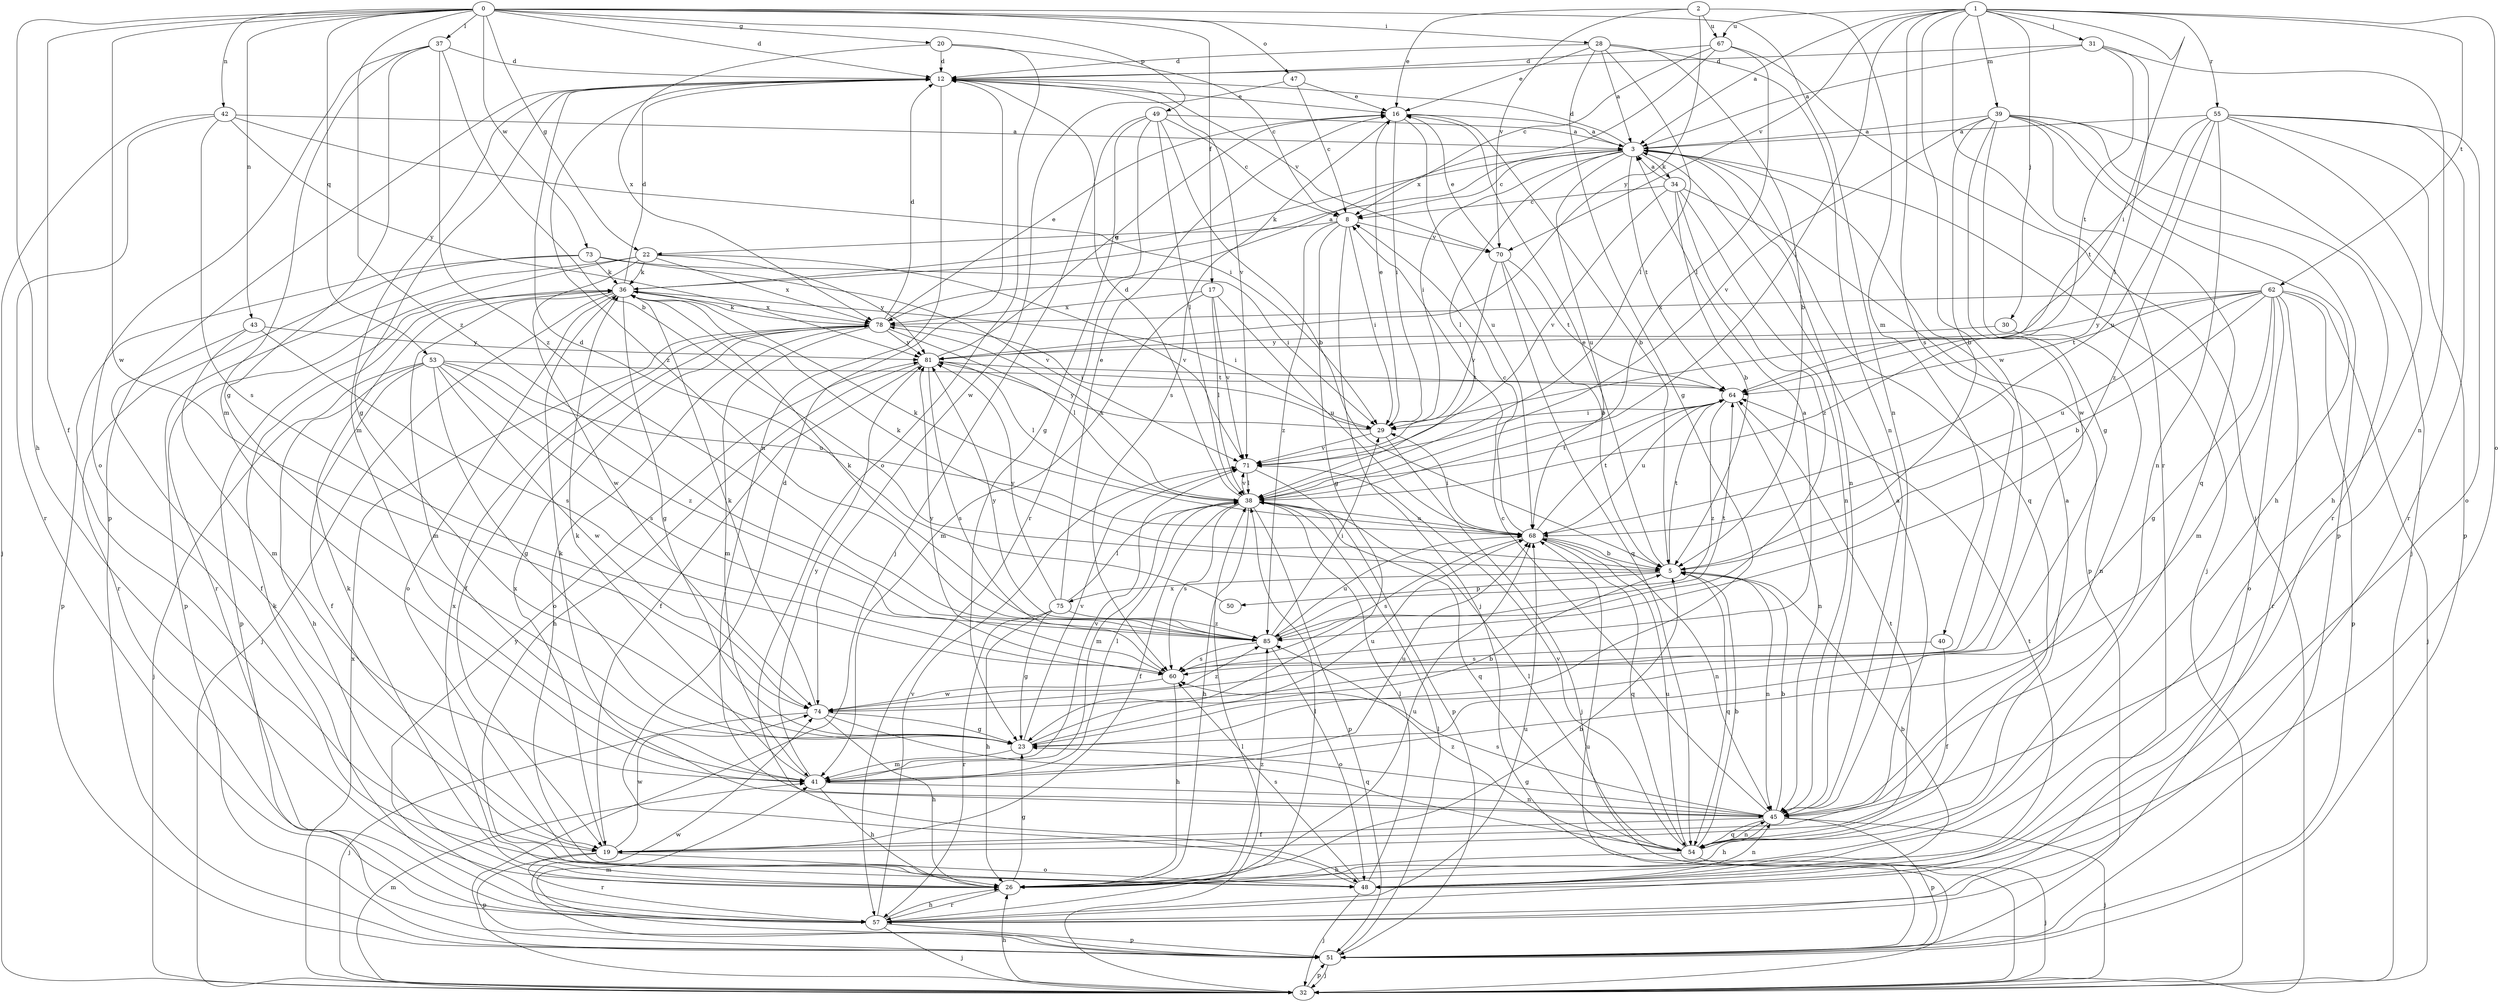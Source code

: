 strict digraph  {
0;
1;
2;
3;
5;
8;
12;
16;
17;
19;
20;
22;
23;
26;
28;
29;
30;
31;
32;
34;
36;
37;
38;
39;
40;
41;
42;
43;
45;
47;
48;
49;
50;
51;
53;
54;
55;
57;
60;
62;
64;
67;
68;
70;
71;
73;
74;
75;
78;
81;
85;
0 -> 12  [label=d];
0 -> 17  [label=f];
0 -> 19  [label=f];
0 -> 20  [label=g];
0 -> 22  [label=g];
0 -> 26  [label=h];
0 -> 28  [label=i];
0 -> 37  [label=l];
0 -> 42  [label=n];
0 -> 43  [label=n];
0 -> 45  [label=n];
0 -> 47  [label=o];
0 -> 49  [label=p];
0 -> 53  [label=q];
0 -> 73  [label=w];
0 -> 74  [label=w];
0 -> 85  [label=z];
1 -> 3  [label=a];
1 -> 29  [label=i];
1 -> 30  [label=j];
1 -> 31  [label=j];
1 -> 38  [label=l];
1 -> 39  [label=m];
1 -> 48  [label=o];
1 -> 55  [label=r];
1 -> 57  [label=r];
1 -> 60  [label=s];
1 -> 62  [label=t];
1 -> 67  [label=u];
1 -> 70  [label=v];
1 -> 74  [label=w];
2 -> 16  [label=e];
2 -> 40  [label=m];
2 -> 67  [label=u];
2 -> 70  [label=v];
2 -> 81  [label=y];
3 -> 8  [label=c];
3 -> 12  [label=d];
3 -> 29  [label=i];
3 -> 32  [label=j];
3 -> 34  [label=k];
3 -> 36  [label=k];
3 -> 38  [label=l];
3 -> 45  [label=n];
3 -> 54  [label=q];
3 -> 64  [label=t];
3 -> 68  [label=u];
5 -> 16  [label=e];
5 -> 36  [label=k];
5 -> 45  [label=n];
5 -> 50  [label=p];
5 -> 54  [label=q];
5 -> 64  [label=t];
5 -> 75  [label=x];
8 -> 22  [label=g];
8 -> 23  [label=g];
8 -> 29  [label=i];
8 -> 32  [label=j];
8 -> 70  [label=v];
8 -> 85  [label=z];
12 -> 16  [label=e];
12 -> 23  [label=g];
12 -> 41  [label=m];
12 -> 45  [label=n];
12 -> 51  [label=p];
12 -> 70  [label=v];
12 -> 71  [label=v];
12 -> 85  [label=z];
16 -> 3  [label=a];
16 -> 5  [label=b];
16 -> 29  [label=i];
16 -> 60  [label=s];
16 -> 68  [label=u];
17 -> 38  [label=l];
17 -> 41  [label=m];
17 -> 68  [label=u];
17 -> 71  [label=v];
17 -> 78  [label=x];
19 -> 3  [label=a];
19 -> 48  [label=o];
19 -> 51  [label=p];
19 -> 57  [label=r];
19 -> 74  [label=w];
19 -> 78  [label=x];
20 -> 8  [label=c];
20 -> 12  [label=d];
20 -> 48  [label=o];
20 -> 78  [label=x];
22 -> 36  [label=k];
22 -> 51  [label=p];
22 -> 57  [label=r];
22 -> 71  [label=v];
22 -> 74  [label=w];
22 -> 78  [label=x];
22 -> 81  [label=y];
23 -> 5  [label=b];
23 -> 41  [label=m];
23 -> 68  [label=u];
23 -> 71  [label=v];
26 -> 5  [label=b];
26 -> 23  [label=g];
26 -> 36  [label=k];
26 -> 57  [label=r];
26 -> 68  [label=u];
26 -> 78  [label=x];
26 -> 85  [label=z];
28 -> 3  [label=a];
28 -> 5  [label=b];
28 -> 12  [label=d];
28 -> 16  [label=e];
28 -> 23  [label=g];
28 -> 38  [label=l];
28 -> 45  [label=n];
29 -> 16  [label=e];
29 -> 32  [label=j];
29 -> 71  [label=v];
29 -> 81  [label=y];
30 -> 45  [label=n];
30 -> 81  [label=y];
31 -> 3  [label=a];
31 -> 12  [label=d];
31 -> 38  [label=l];
31 -> 45  [label=n];
31 -> 64  [label=t];
32 -> 26  [label=h];
32 -> 38  [label=l];
32 -> 41  [label=m];
32 -> 51  [label=p];
32 -> 78  [label=x];
34 -> 3  [label=a];
34 -> 5  [label=b];
34 -> 8  [label=c];
34 -> 45  [label=n];
34 -> 51  [label=p];
34 -> 71  [label=v];
34 -> 85  [label=z];
36 -> 3  [label=a];
36 -> 12  [label=d];
36 -> 23  [label=g];
36 -> 29  [label=i];
36 -> 32  [label=j];
36 -> 41  [label=m];
36 -> 48  [label=o];
36 -> 51  [label=p];
36 -> 78  [label=x];
37 -> 5  [label=b];
37 -> 12  [label=d];
37 -> 23  [label=g];
37 -> 41  [label=m];
37 -> 48  [label=o];
37 -> 85  [label=z];
38 -> 12  [label=d];
38 -> 19  [label=f];
38 -> 26  [label=h];
38 -> 41  [label=m];
38 -> 51  [label=p];
38 -> 54  [label=q];
38 -> 60  [label=s];
38 -> 64  [label=t];
38 -> 68  [label=u];
38 -> 71  [label=v];
38 -> 78  [label=x];
39 -> 3  [label=a];
39 -> 5  [label=b];
39 -> 23  [label=g];
39 -> 26  [label=h];
39 -> 32  [label=j];
39 -> 51  [label=p];
39 -> 54  [label=q];
39 -> 57  [label=r];
39 -> 71  [label=v];
39 -> 74  [label=w];
40 -> 19  [label=f];
40 -> 60  [label=s];
41 -> 26  [label=h];
41 -> 36  [label=k];
41 -> 38  [label=l];
41 -> 45  [label=n];
41 -> 68  [label=u];
41 -> 71  [label=v];
41 -> 81  [label=y];
42 -> 3  [label=a];
42 -> 29  [label=i];
42 -> 32  [label=j];
42 -> 57  [label=r];
42 -> 60  [label=s];
42 -> 81  [label=y];
43 -> 19  [label=f];
43 -> 41  [label=m];
43 -> 60  [label=s];
43 -> 81  [label=y];
45 -> 5  [label=b];
45 -> 8  [label=c];
45 -> 19  [label=f];
45 -> 23  [label=g];
45 -> 26  [label=h];
45 -> 32  [label=j];
45 -> 36  [label=k];
45 -> 51  [label=p];
45 -> 54  [label=q];
45 -> 60  [label=s];
47 -> 8  [label=c];
47 -> 16  [label=e];
47 -> 74  [label=w];
48 -> 5  [label=b];
48 -> 12  [label=d];
48 -> 32  [label=j];
48 -> 38  [label=l];
48 -> 45  [label=n];
48 -> 60  [label=s];
48 -> 64  [label=t];
49 -> 3  [label=a];
49 -> 5  [label=b];
49 -> 8  [label=c];
49 -> 23  [label=g];
49 -> 32  [label=j];
49 -> 38  [label=l];
49 -> 57  [label=r];
50 -> 12  [label=d];
51 -> 32  [label=j];
51 -> 38  [label=l];
51 -> 41  [label=m];
51 -> 68  [label=u];
51 -> 74  [label=w];
53 -> 19  [label=f];
53 -> 23  [label=g];
53 -> 26  [label=h];
53 -> 32  [label=j];
53 -> 60  [label=s];
53 -> 64  [label=t];
53 -> 68  [label=u];
53 -> 74  [label=w];
53 -> 85  [label=z];
54 -> 3  [label=a];
54 -> 5  [label=b];
54 -> 26  [label=h];
54 -> 32  [label=j];
54 -> 38  [label=l];
54 -> 45  [label=n];
54 -> 64  [label=t];
54 -> 68  [label=u];
54 -> 71  [label=v];
54 -> 85  [label=z];
55 -> 3  [label=a];
55 -> 26  [label=h];
55 -> 45  [label=n];
55 -> 48  [label=o];
55 -> 51  [label=p];
55 -> 57  [label=r];
55 -> 64  [label=t];
55 -> 68  [label=u];
55 -> 85  [label=z];
57 -> 26  [label=h];
57 -> 32  [label=j];
57 -> 36  [label=k];
57 -> 38  [label=l];
57 -> 51  [label=p];
57 -> 68  [label=u];
57 -> 71  [label=v];
57 -> 81  [label=y];
60 -> 3  [label=a];
60 -> 26  [label=h];
60 -> 74  [label=w];
60 -> 81  [label=y];
62 -> 5  [label=b];
62 -> 23  [label=g];
62 -> 32  [label=j];
62 -> 41  [label=m];
62 -> 48  [label=o];
62 -> 51  [label=p];
62 -> 57  [label=r];
62 -> 64  [label=t];
62 -> 68  [label=u];
62 -> 78  [label=x];
62 -> 81  [label=y];
64 -> 29  [label=i];
64 -> 45  [label=n];
64 -> 68  [label=u];
64 -> 85  [label=z];
67 -> 8  [label=c];
67 -> 12  [label=d];
67 -> 32  [label=j];
67 -> 38  [label=l];
67 -> 78  [label=x];
68 -> 5  [label=b];
68 -> 8  [label=c];
68 -> 29  [label=i];
68 -> 36  [label=k];
68 -> 45  [label=n];
68 -> 54  [label=q];
68 -> 60  [label=s];
68 -> 64  [label=t];
70 -> 5  [label=b];
70 -> 16  [label=e];
70 -> 54  [label=q];
70 -> 64  [label=t];
70 -> 71  [label=v];
71 -> 38  [label=l];
71 -> 51  [label=p];
73 -> 29  [label=i];
73 -> 36  [label=k];
73 -> 51  [label=p];
73 -> 57  [label=r];
73 -> 71  [label=v];
74 -> 23  [label=g];
74 -> 26  [label=h];
74 -> 32  [label=j];
74 -> 36  [label=k];
74 -> 54  [label=q];
74 -> 85  [label=z];
75 -> 16  [label=e];
75 -> 23  [label=g];
75 -> 26  [label=h];
75 -> 38  [label=l];
75 -> 57  [label=r];
75 -> 81  [label=y];
75 -> 85  [label=z];
78 -> 12  [label=d];
78 -> 16  [label=e];
78 -> 19  [label=f];
78 -> 29  [label=i];
78 -> 36  [label=k];
78 -> 38  [label=l];
78 -> 41  [label=m];
78 -> 48  [label=o];
78 -> 81  [label=y];
81 -> 16  [label=e];
81 -> 19  [label=f];
81 -> 26  [label=h];
81 -> 38  [label=l];
81 -> 60  [label=s];
81 -> 64  [label=t];
85 -> 29  [label=i];
85 -> 36  [label=k];
85 -> 48  [label=o];
85 -> 60  [label=s];
85 -> 64  [label=t];
85 -> 68  [label=u];
85 -> 81  [label=y];
}
